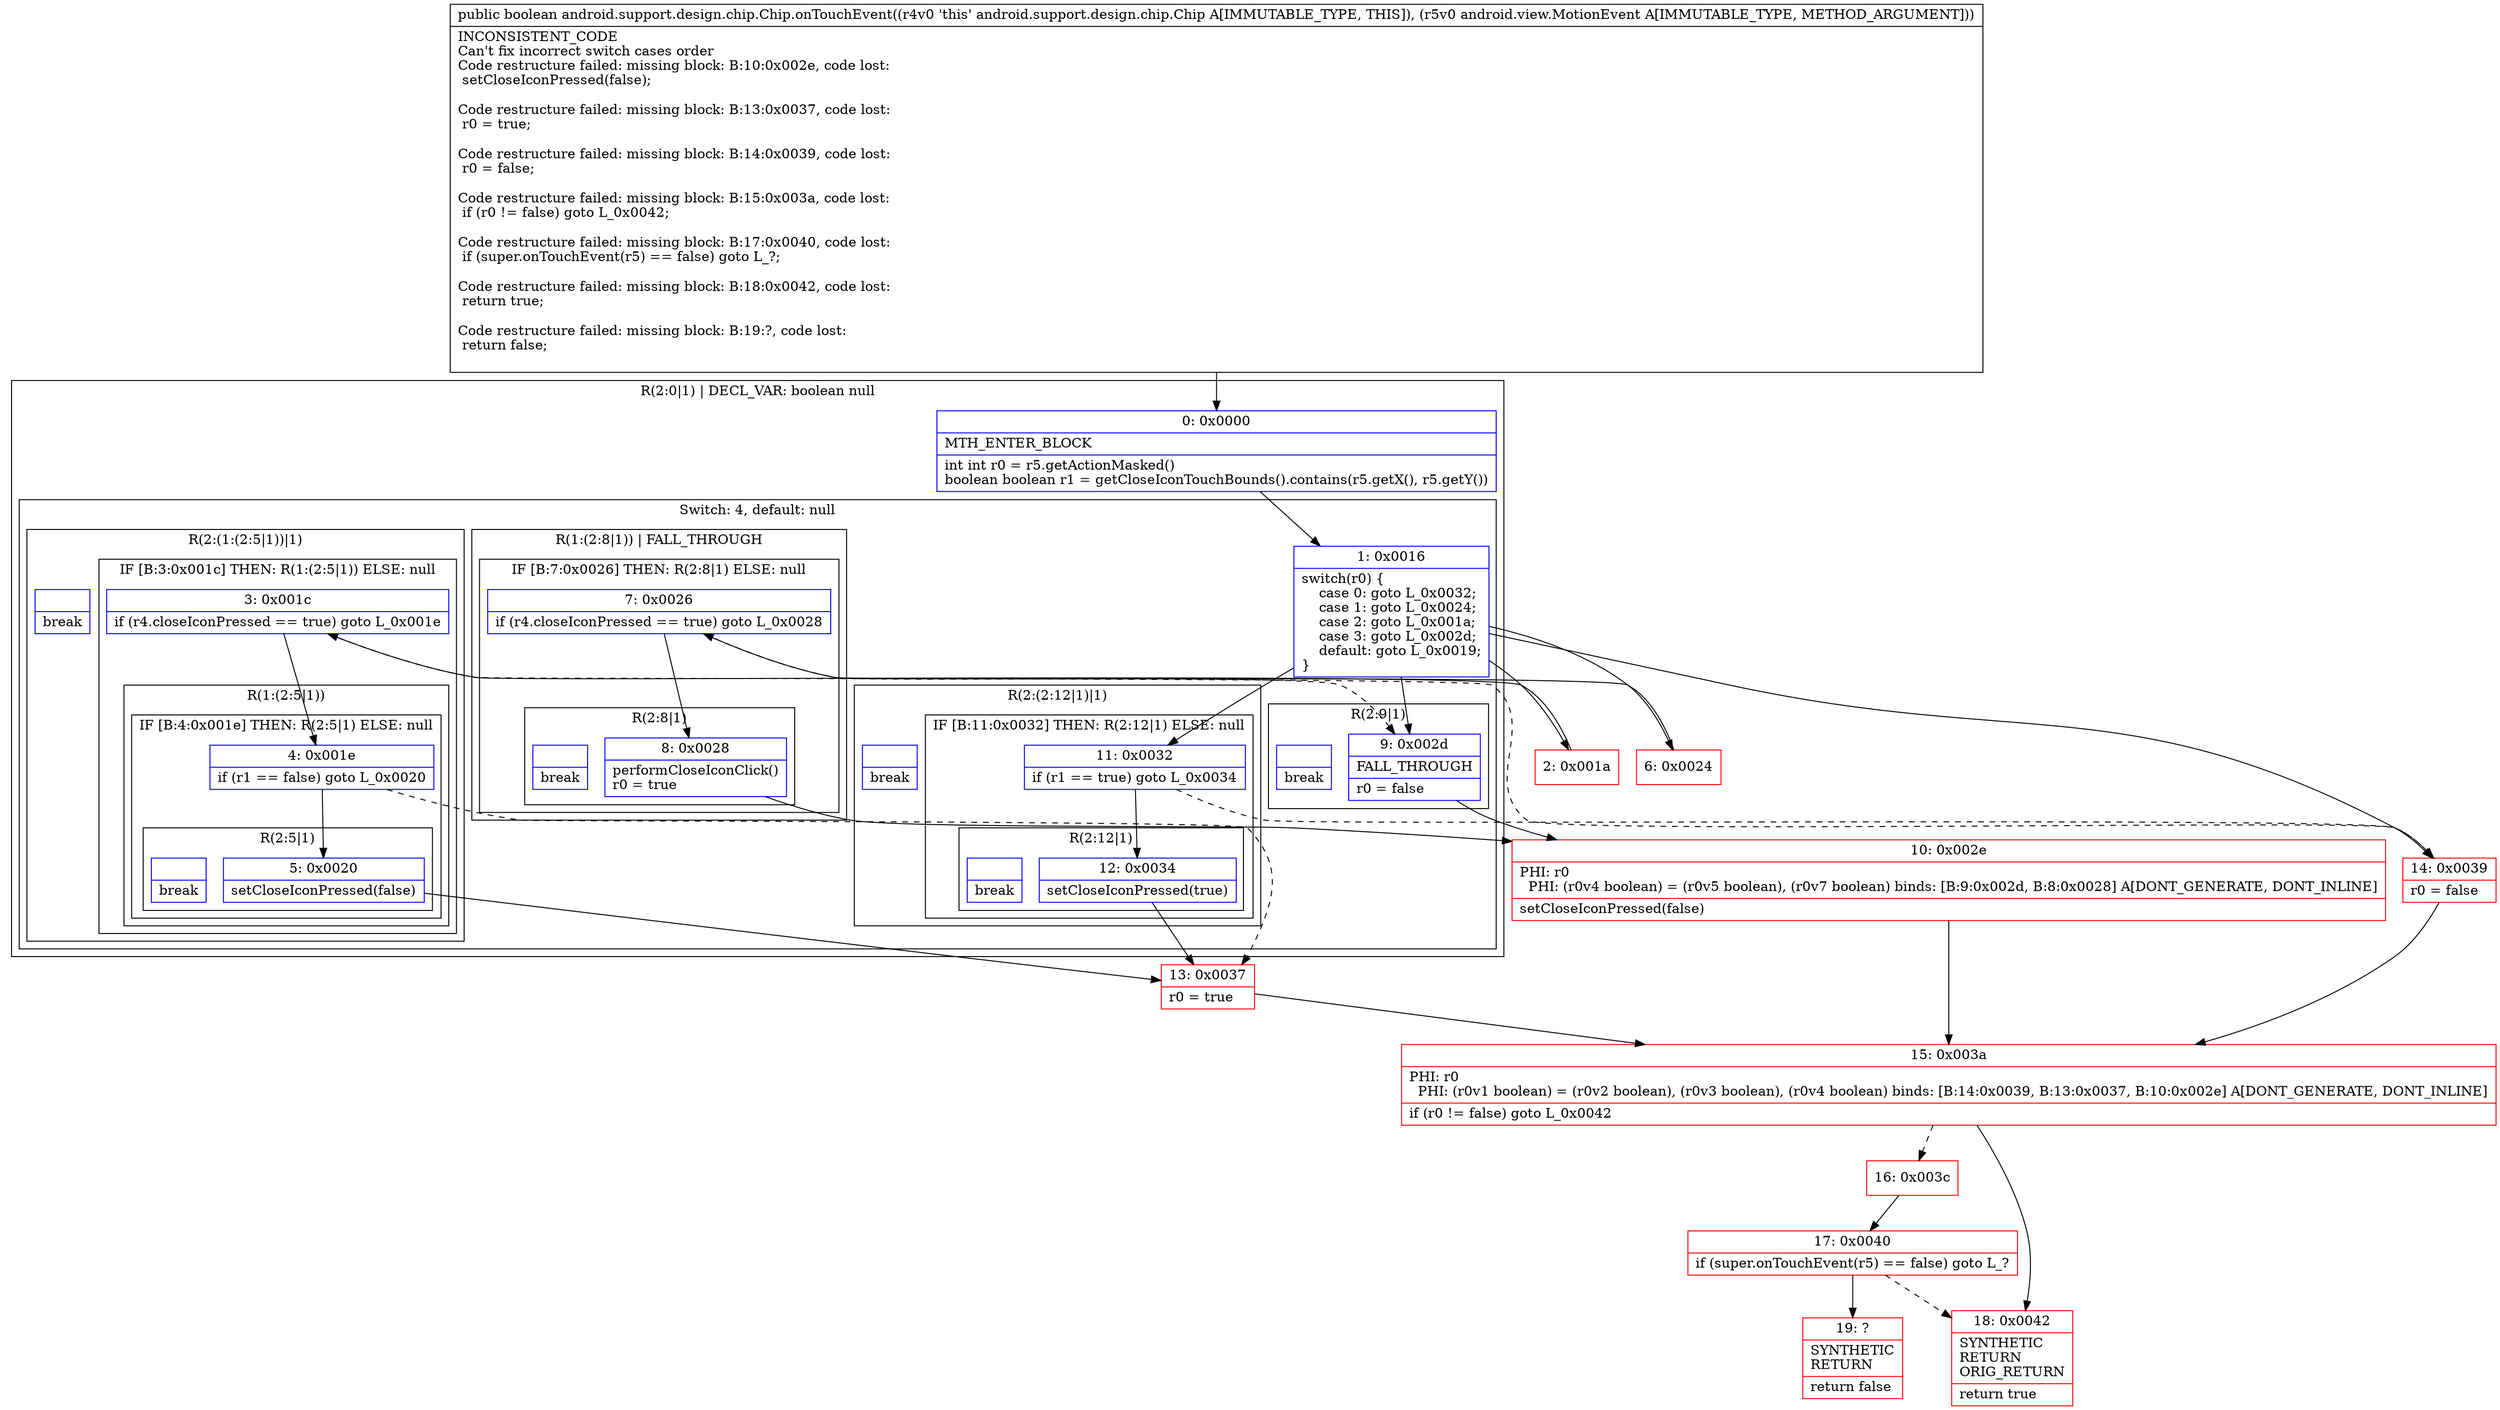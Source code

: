 digraph "CFG forandroid.support.design.chip.Chip.onTouchEvent(Landroid\/view\/MotionEvent;)Z" {
subgraph cluster_Region_303092373 {
label = "R(2:0|1) | DECL_VAR: boolean null\l";
node [shape=record,color=blue];
Node_0 [shape=record,label="{0\:\ 0x0000|MTH_ENTER_BLOCK\l|int int r0 = r5.getActionMasked()\lboolean boolean r1 = getCloseIconTouchBounds().contains(r5.getX(), r5.getY())\l}"];
subgraph cluster_SwitchRegion_2122815429 {
label = "Switch: 4, default: null";
node [shape=record,color=blue];
Node_1 [shape=record,label="{1\:\ 0x0016|switch(r0) \{\l    case 0: goto L_0x0032;\l    case 1: goto L_0x0024;\l    case 2: goto L_0x001a;\l    case 3: goto L_0x002d;\l    default: goto L_0x0019;\l\}\l}"];
subgraph cluster_Region_1157160449 {
label = "R(2:(2:12|1)|1)";
node [shape=record,color=blue];
subgraph cluster_IfRegion_1065876314 {
label = "IF [B:11:0x0032] THEN: R(2:12|1) ELSE: null";
node [shape=record,color=blue];
Node_11 [shape=record,label="{11\:\ 0x0032|if (r1 == true) goto L_0x0034\l}"];
subgraph cluster_Region_1012312333 {
label = "R(2:12|1)";
node [shape=record,color=blue];
Node_12 [shape=record,label="{12\:\ 0x0034|setCloseIconPressed(true)\l}"];
Node_InsnContainer_1254422133 [shape=record,label="{|break\l}"];
}
}
Node_InsnContainer_1266758059 [shape=record,label="{|break\l}"];
}
subgraph cluster_Region_1225516556 {
label = "R(1:(2:8|1)) | FALL_THROUGH\l";
node [shape=record,color=blue];
subgraph cluster_IfRegion_1075585249 {
label = "IF [B:7:0x0026] THEN: R(2:8|1) ELSE: null";
node [shape=record,color=blue];
Node_7 [shape=record,label="{7\:\ 0x0026|if (r4.closeIconPressed == true) goto L_0x0028\l}"];
subgraph cluster_Region_961389822 {
label = "R(2:8|1)";
node [shape=record,color=blue];
Node_8 [shape=record,label="{8\:\ 0x0028|performCloseIconClick()\lr0 = true\l}"];
Node_InsnContainer_763761097 [shape=record,label="{|break\l}"];
}
}
}
subgraph cluster_Region_1875407291 {
label = "R(2:(1:(2:5|1))|1)";
node [shape=record,color=blue];
subgraph cluster_IfRegion_2036711880 {
label = "IF [B:3:0x001c] THEN: R(1:(2:5|1)) ELSE: null";
node [shape=record,color=blue];
Node_3 [shape=record,label="{3\:\ 0x001c|if (r4.closeIconPressed == true) goto L_0x001e\l}"];
subgraph cluster_Region_1482681645 {
label = "R(1:(2:5|1))";
node [shape=record,color=blue];
subgraph cluster_IfRegion_1864818425 {
label = "IF [B:4:0x001e] THEN: R(2:5|1) ELSE: null";
node [shape=record,color=blue];
Node_4 [shape=record,label="{4\:\ 0x001e|if (r1 == false) goto L_0x0020\l}"];
subgraph cluster_Region_1162520502 {
label = "R(2:5|1)";
node [shape=record,color=blue];
Node_5 [shape=record,label="{5\:\ 0x0020|setCloseIconPressed(false)\l}"];
Node_InsnContainer_1763922701 [shape=record,label="{|break\l}"];
}
}
}
}
Node_InsnContainer_1050649696 [shape=record,label="{|break\l}"];
}
subgraph cluster_Region_2075540978 {
label = "R(2:9|1)";
node [shape=record,color=blue];
Node_9 [shape=record,label="{9\:\ 0x002d|FALL_THROUGH\l|r0 = false\l}"];
Node_InsnContainer_428740635 [shape=record,label="{|break\l}"];
}
}
}
Node_2 [shape=record,color=red,label="{2\:\ 0x001a}"];
Node_6 [shape=record,color=red,label="{6\:\ 0x0024}"];
Node_10 [shape=record,color=red,label="{10\:\ 0x002e|PHI: r0 \l  PHI: (r0v4 boolean) = (r0v5 boolean), (r0v7 boolean) binds: [B:9:0x002d, B:8:0x0028] A[DONT_GENERATE, DONT_INLINE]\l|setCloseIconPressed(false)\l}"];
Node_13 [shape=record,color=red,label="{13\:\ 0x0037|r0 = true\l}"];
Node_14 [shape=record,color=red,label="{14\:\ 0x0039|r0 = false\l}"];
Node_15 [shape=record,color=red,label="{15\:\ 0x003a|PHI: r0 \l  PHI: (r0v1 boolean) = (r0v2 boolean), (r0v3 boolean), (r0v4 boolean) binds: [B:14:0x0039, B:13:0x0037, B:10:0x002e] A[DONT_GENERATE, DONT_INLINE]\l|if (r0 != false) goto L_0x0042\l}"];
Node_16 [shape=record,color=red,label="{16\:\ 0x003c}"];
Node_17 [shape=record,color=red,label="{17\:\ 0x0040|if (super.onTouchEvent(r5) == false) goto L_?\l}"];
Node_18 [shape=record,color=red,label="{18\:\ 0x0042|SYNTHETIC\lRETURN\lORIG_RETURN\l|return true\l}"];
Node_19 [shape=record,color=red,label="{19\:\ ?|SYNTHETIC\lRETURN\l|return false\l}"];
MethodNode[shape=record,label="{public boolean android.support.design.chip.Chip.onTouchEvent((r4v0 'this' android.support.design.chip.Chip A[IMMUTABLE_TYPE, THIS]), (r5v0 android.view.MotionEvent A[IMMUTABLE_TYPE, METHOD_ARGUMENT]))  | INCONSISTENT_CODE\lCan't fix incorrect switch cases order\lCode restructure failed: missing block: B:10:0x002e, code lost:\l    setCloseIconPressed(false);\l\lCode restructure failed: missing block: B:13:0x0037, code lost:\l    r0 = true;\l\lCode restructure failed: missing block: B:14:0x0039, code lost:\l    r0 = false;\l\lCode restructure failed: missing block: B:15:0x003a, code lost:\l    if (r0 != false) goto L_0x0042;\l\lCode restructure failed: missing block: B:17:0x0040, code lost:\l    if (super.onTouchEvent(r5) == false) goto L_?;\l\lCode restructure failed: missing block: B:18:0x0042, code lost:\l    return true;\l\lCode restructure failed: missing block: B:19:?, code lost:\l    return false;\l\l}"];
MethodNode -> Node_0;
Node_0 -> Node_1;
Node_1 -> Node_2;
Node_1 -> Node_6;
Node_1 -> Node_9;
Node_1 -> Node_11;
Node_1 -> Node_14;
Node_11 -> Node_12;
Node_11 -> Node_14[style=dashed];
Node_12 -> Node_13;
Node_7 -> Node_8;
Node_7 -> Node_9[style=dashed];
Node_8 -> Node_10;
Node_3 -> Node_4;
Node_3 -> Node_14[style=dashed];
Node_4 -> Node_5;
Node_4 -> Node_13[style=dashed];
Node_5 -> Node_13;
Node_9 -> Node_10;
Node_2 -> Node_3;
Node_6 -> Node_7;
Node_10 -> Node_15;
Node_13 -> Node_15;
Node_14 -> Node_15;
Node_15 -> Node_16[style=dashed];
Node_15 -> Node_18;
Node_16 -> Node_17;
Node_17 -> Node_18[style=dashed];
Node_17 -> Node_19;
}

